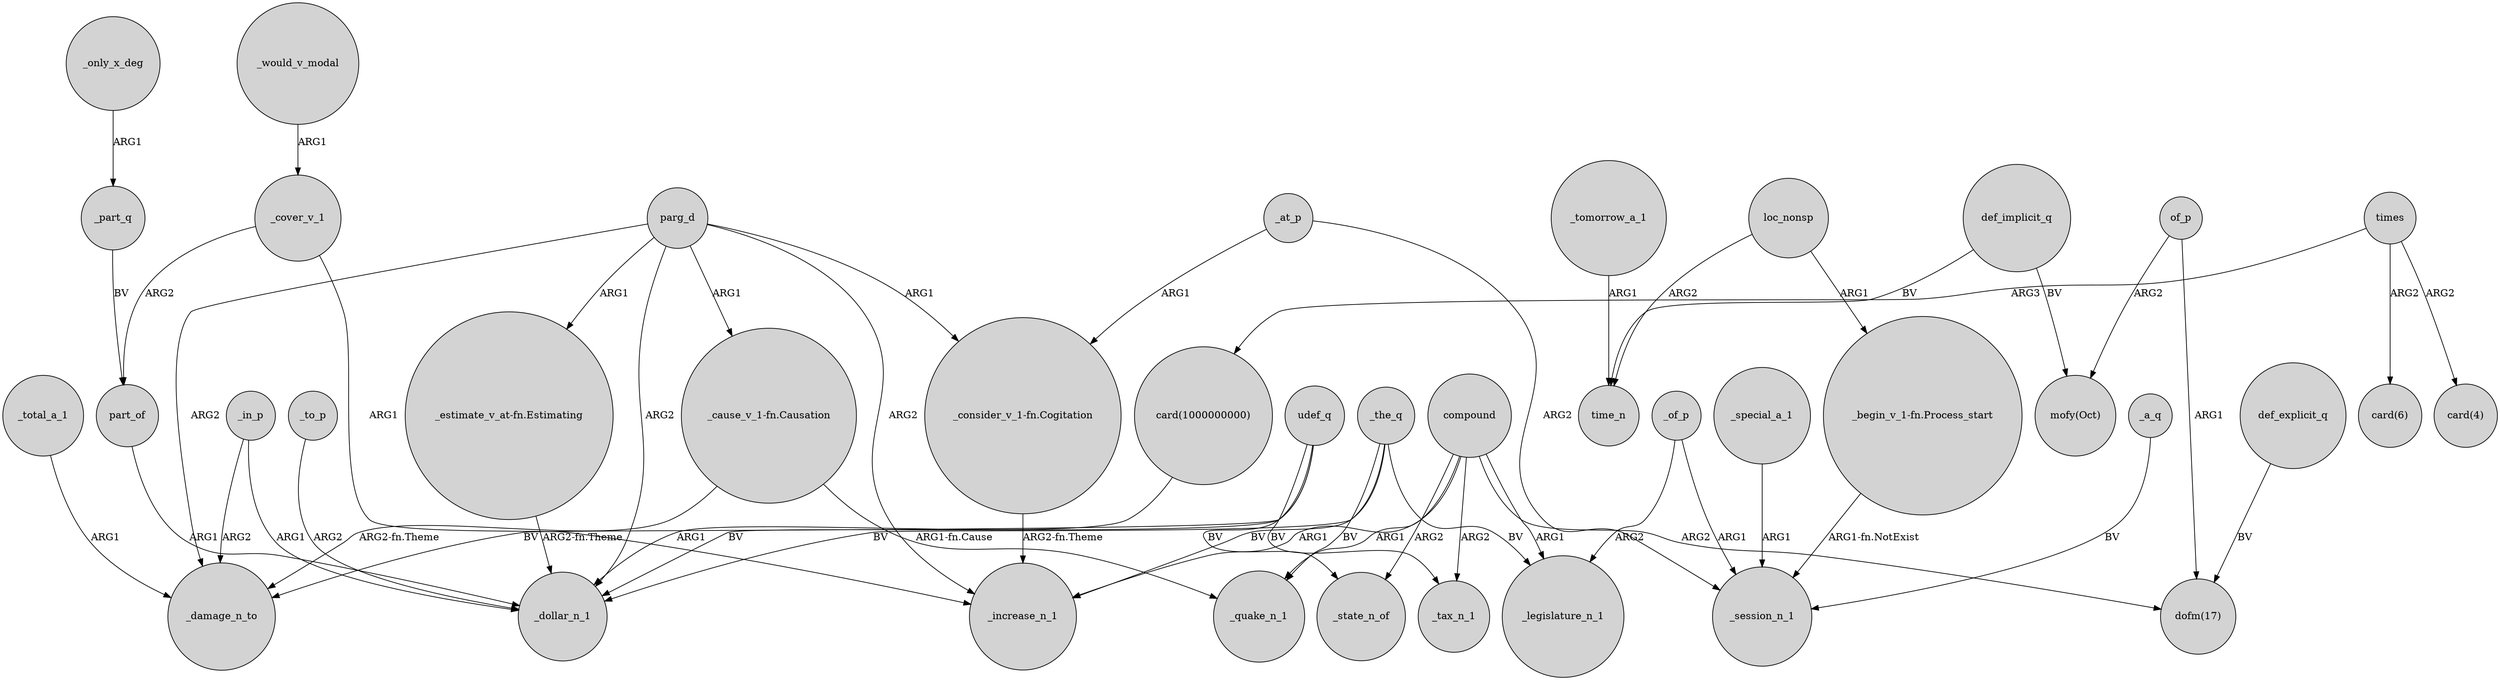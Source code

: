 digraph {
	node [shape=circle style=filled]
	_only_x_deg -> _part_q [label=ARG1]
	_to_p -> _dollar_n_1 [label=ARG2]
	_tomorrow_a_1 -> time_n [label=ARG1]
	def_implicit_q -> "mofy(Oct)" [label=BV]
	_special_a_1 -> _session_n_1 [label=ARG1]
	"_cause_v_1-fn.Causation" -> _quake_n_1 [label="ARG1-fn.Cause"]
	_the_q -> _quake_n_1 [label=BV]
	_the_q -> _increase_n_1 [label=BV]
	udef_q -> _state_n_of [label=BV]
	_the_q -> _legislature_n_1 [label=BV]
	_total_a_1 -> _damage_n_to [label=ARG1]
	_the_q -> _dollar_n_1 [label=BV]
	_at_p -> "_consider_v_1-fn.Cogitation" [label=ARG1]
	compound -> _state_n_of [label=ARG2]
	part_of -> _dollar_n_1 [label=ARG1]
	times -> "card(6)" [label=ARG2]
	_in_p -> _damage_n_to [label=ARG2]
	of_p -> "mofy(Oct)" [label=ARG2]
	_of_p -> _legislature_n_1 [label=ARG2]
	_would_v_modal -> _cover_v_1 [label=ARG1]
	compound -> _quake_n_1 [label=ARG1]
	loc_nonsp -> time_n [label=ARG2]
	_part_q -> part_of [label=BV]
	times -> "card(1000000000)" [label=ARG3]
	"_cause_v_1-fn.Causation" -> _damage_n_to [label="ARG2-fn.Theme"]
	compound -> _legislature_n_1 [label=ARG1]
	parg_d -> "_consider_v_1-fn.Cogitation" [label=ARG1]
	udef_q -> _tax_n_1 [label=BV]
	times -> "card(4)" [label=ARG2]
	of_p -> "dofm(17)" [label=ARG1]
	parg_d -> "_cause_v_1-fn.Causation" [label=ARG1]
	_at_p -> _session_n_1 [label=ARG2]
	udef_q -> _damage_n_to [label=BV]
	parg_d -> _increase_n_1 [label=ARG2]
	def_explicit_q -> "dofm(17)" [label=BV]
	_cover_v_1 -> part_of [label=ARG2]
	_cover_v_1 -> _increase_n_1 [label=ARG1]
	parg_d -> "_estimate_v_at-fn.Estimating" [label=ARG1]
	parg_d -> _damage_n_to [label=ARG2]
	parg_d -> _dollar_n_1 [label=ARG2]
	_in_p -> _dollar_n_1 [label=ARG1]
	compound -> _increase_n_1 [label=ARG1]
	"_begin_v_1-fn.Process_start" -> _session_n_1 [label="ARG1-fn.NotExist"]
	_of_p -> _session_n_1 [label=ARG1]
	compound -> _tax_n_1 [label=ARG2]
	"_estimate_v_at-fn.Estimating" -> _dollar_n_1 [label="ARG2-fn.Theme"]
	"_consider_v_1-fn.Cogitation" -> _increase_n_1 [label="ARG2-fn.Theme"]
	"card(1000000000)" -> _dollar_n_1 [label=ARG1]
	compound -> "dofm(17)" [label=ARG2]
	loc_nonsp -> "_begin_v_1-fn.Process_start" [label=ARG1]
	_a_q -> _session_n_1 [label=BV]
	udef_q -> _dollar_n_1 [label=BV]
	def_implicit_q -> time_n [label=BV]
}

